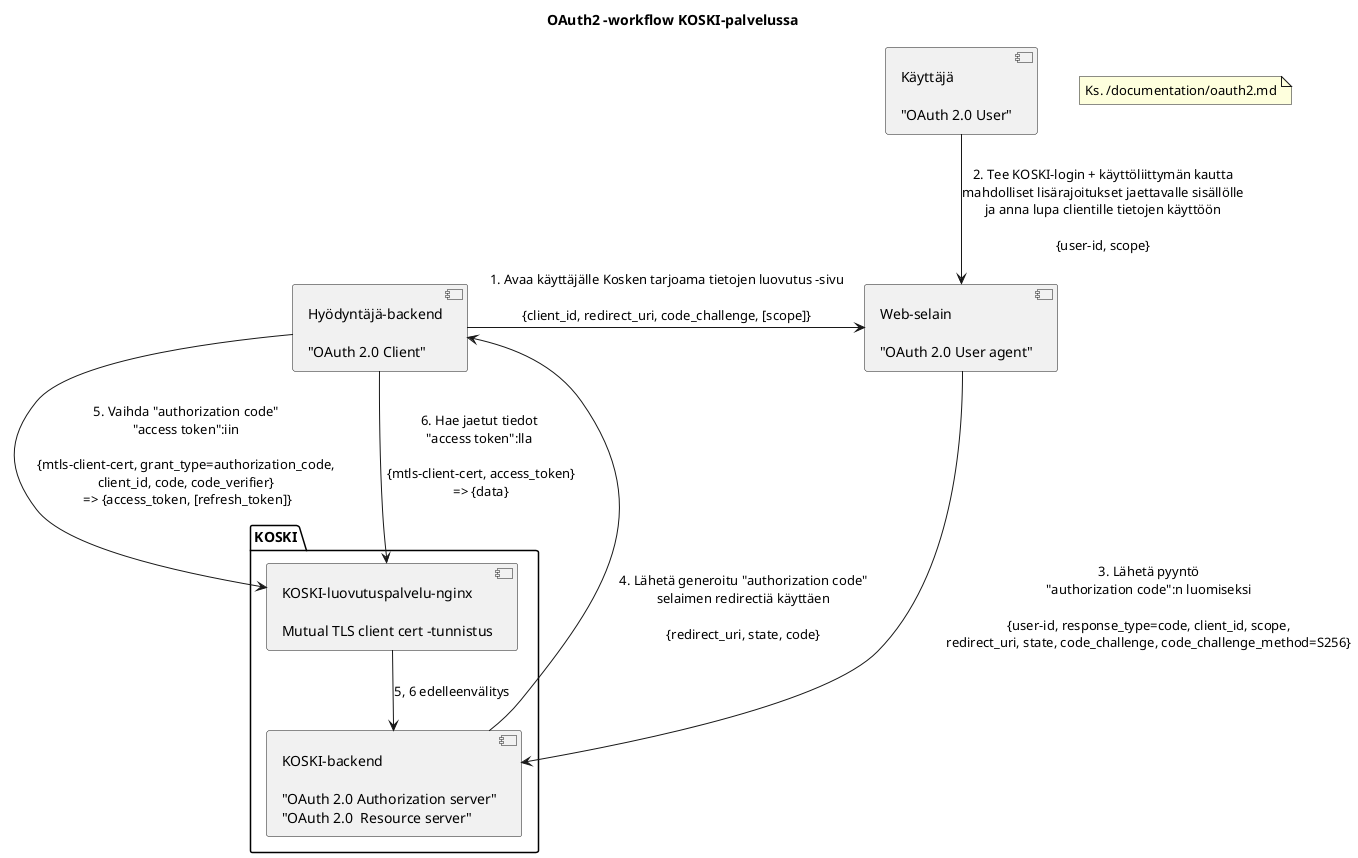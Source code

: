 @startuml
title OAuth2 -workflow KOSKI-palvelussa

Note as intro
 Ks. /documentation/oauth2.md
end note

package KOSKI {

component koski_backend [
  KOSKI-backend

  "OAuth 2.0 Authorization server"
  "OAuth 2.0  Resource server"
]

component luovutuspalvelu [
  KOSKI-luovutuspalvelu-nginx

  Mutual TLS client cert -tunnistus
]

}

component user [
  Käyttäjä

  "OAuth 2.0 User"
]

component user_agent [
  Web-selain

  "OAuth 2.0 User agent"
]

component client [
  Hyödyntäjä-backend

  "OAuth 2.0 Client"
]

luovutuspalvelu -down-> koski_backend : 5, 6 edelleenvälitys

client -> user_agent : 1. Avaa käyttäjälle Kosken tarjoama tietojen luovutus -sivu\n\n{client_id, redirect_uri, code_challenge, [scope]}
user --> user_agent : 2. Tee KOSKI-login + käyttöliittymän kautta\nmahdolliset lisärajoitukset jaettavalle sisällölle\nja anna lupa clientille tietojen käyttöön\n\n{user-id, scope}
user_agent -> koski_backend : 3. Lähetä pyyntö\n"authorization code":n luomiseksi\n\n{user-id, response_type=code, client_id, scope,\nredirect_uri, state, code_challenge, code_challenge_method=S256}
koski_backend --> client : 4. Lähetä generoitu "authorization code"\nselaimen redirectiä käyttäen\n\n{redirect_uri, state, code}
client --> luovutuspalvelu : 5. Vaihda "authorization code"\n"access token":iin\n\n{mtls-client-cert, grant_type=authorization_code,\nclient_id, code, code_verifier}\n => {access_token, [refresh_token]}
client --> luovutuspalvelu : 6. Hae jaetut tiedot\n"access token":lla\n\n {mtls-client-cert, access_token}\n => {data}

@enduml
